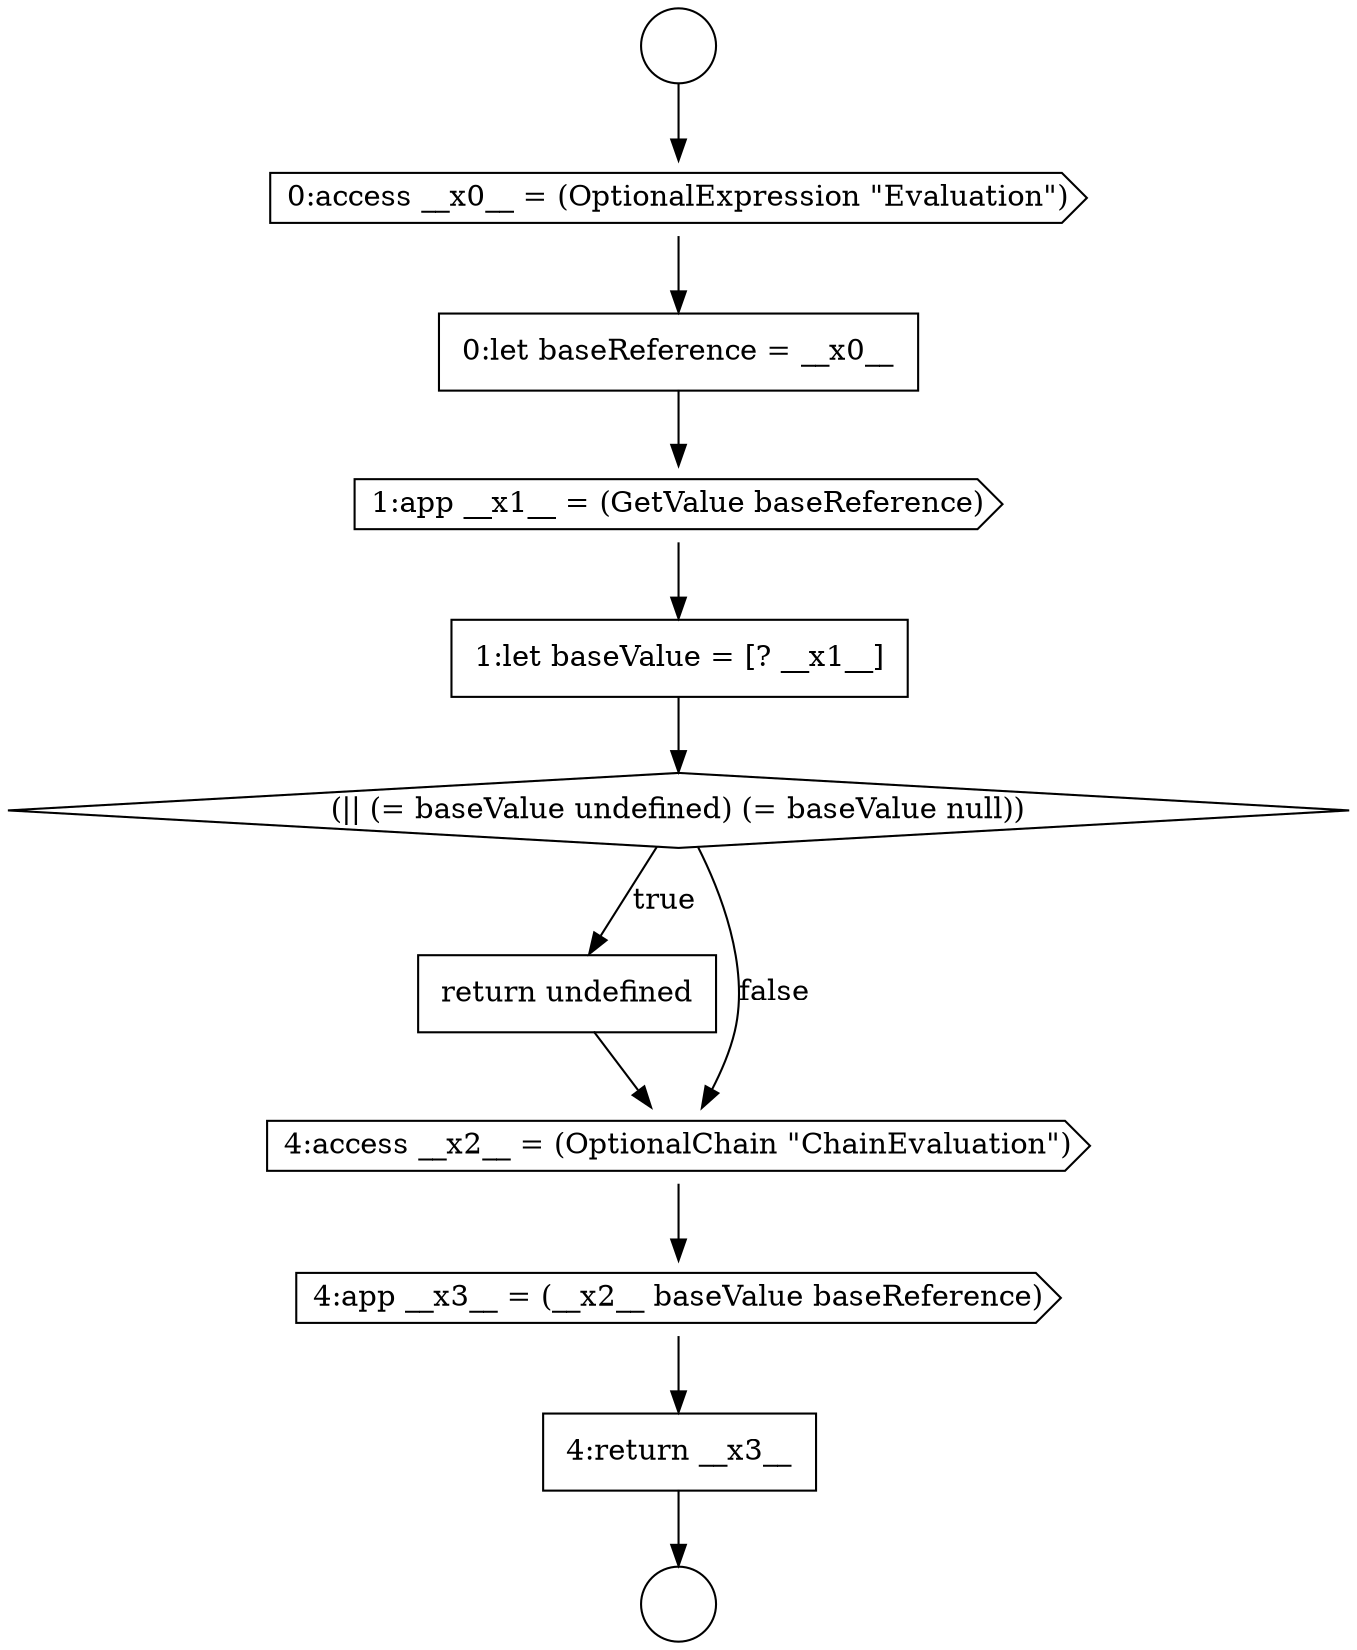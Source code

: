 digraph {
  node4824 [shape=none, margin=0, label=<<font color="black">
    <table border="0" cellborder="1" cellspacing="0" cellpadding="10">
      <tr><td align="left">4:return __x3__</td></tr>
    </table>
  </font>> color="black" fillcolor="white" style=filled]
  node4821 [shape=none, margin=0, label=<<font color="black">
    <table border="0" cellborder="1" cellspacing="0" cellpadding="10">
      <tr><td align="left">return undefined</td></tr>
    </table>
  </font>> color="black" fillcolor="white" style=filled]
  node4817 [shape=none, margin=0, label=<<font color="black">
    <table border="0" cellborder="1" cellspacing="0" cellpadding="10">
      <tr><td align="left">0:let baseReference = __x0__</td></tr>
    </table>
  </font>> color="black" fillcolor="white" style=filled]
  node4814 [shape=circle label=" " color="black" fillcolor="white" style=filled]
  node4822 [shape=cds, label=<<font color="black">4:access __x2__ = (OptionalChain &quot;ChainEvaluation&quot;)</font>> color="black" fillcolor="white" style=filled]
  node4818 [shape=cds, label=<<font color="black">1:app __x1__ = (GetValue baseReference)</font>> color="black" fillcolor="white" style=filled]
  node4819 [shape=none, margin=0, label=<<font color="black">
    <table border="0" cellborder="1" cellspacing="0" cellpadding="10">
      <tr><td align="left">1:let baseValue = [? __x1__]</td></tr>
    </table>
  </font>> color="black" fillcolor="white" style=filled]
  node4823 [shape=cds, label=<<font color="black">4:app __x3__ = (__x2__ baseValue baseReference)</font>> color="black" fillcolor="white" style=filled]
  node4816 [shape=cds, label=<<font color="black">0:access __x0__ = (OptionalExpression &quot;Evaluation&quot;)</font>> color="black" fillcolor="white" style=filled]
  node4820 [shape=diamond, label=<<font color="black">(|| (= baseValue undefined) (= baseValue null))</font>> color="black" fillcolor="white" style=filled]
  node4815 [shape=circle label=" " color="black" fillcolor="white" style=filled]
  node4817 -> node4818 [ color="black"]
  node4820 -> node4821 [label=<<font color="black">true</font>> color="black"]
  node4820 -> node4822 [label=<<font color="black">false</font>> color="black"]
  node4818 -> node4819 [ color="black"]
  node4823 -> node4824 [ color="black"]
  node4814 -> node4816 [ color="black"]
  node4819 -> node4820 [ color="black"]
  node4816 -> node4817 [ color="black"]
  node4821 -> node4822 [ color="black"]
  node4824 -> node4815 [ color="black"]
  node4822 -> node4823 [ color="black"]
}
